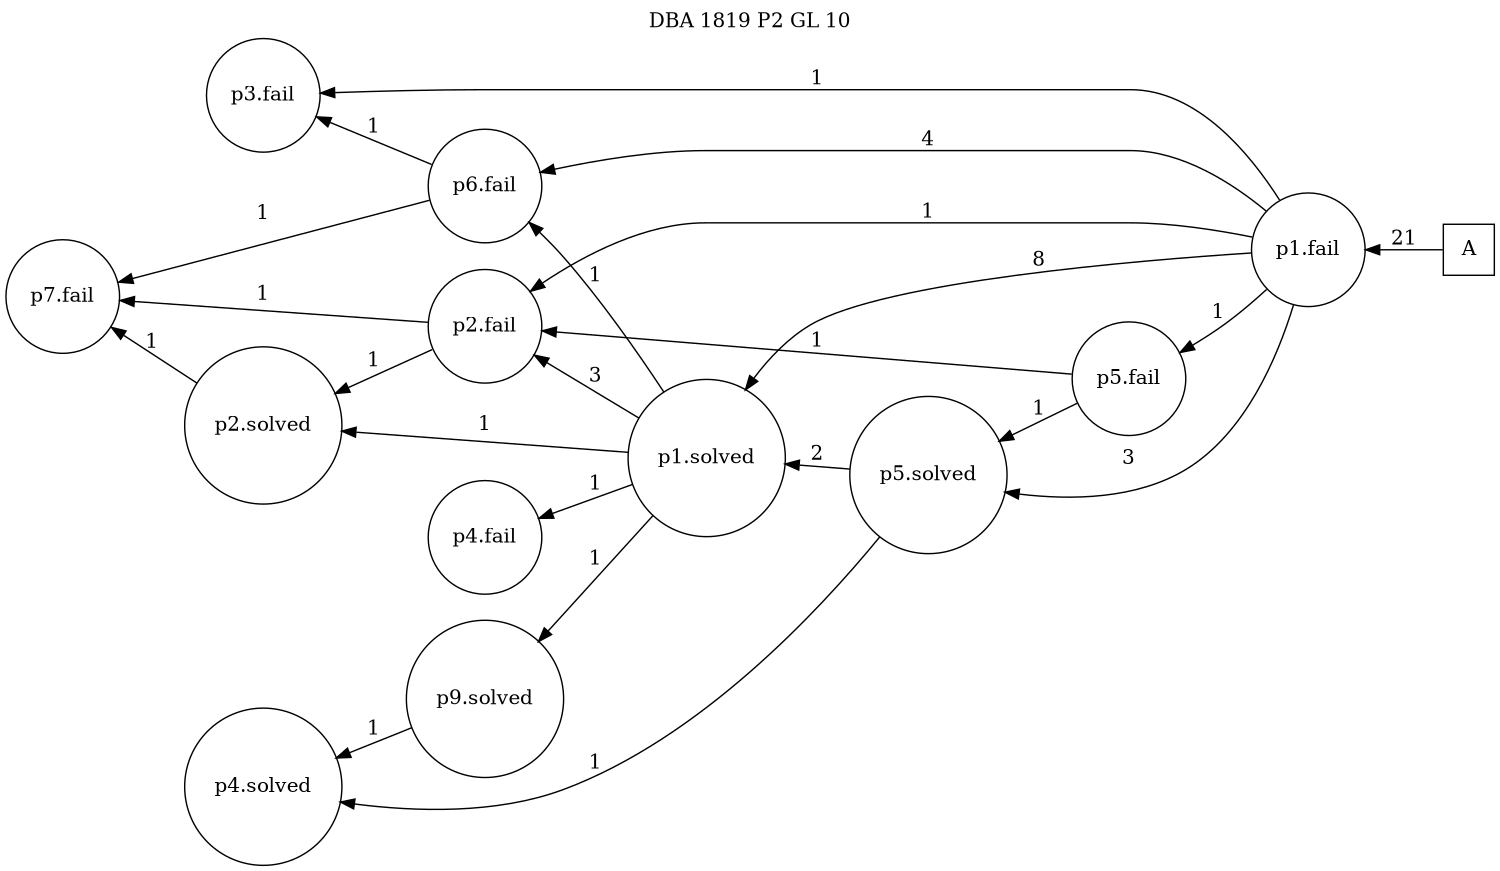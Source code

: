 digraph DBA_1819_P2_GL_10 {
labelloc="tl"
label= " DBA 1819 P2 GL 10 "
rankdir="RL";
graph [ size=" 10 , 10 !"]

"A" [shape="square" label="A"]
"p1.fail" [shape="circle" label="p1.fail"]
"p6.fail" [shape="circle" label="p6.fail"]
"p1.solved" [shape="circle" label="p1.solved"]
"p4.fail" [shape="circle" label="p4.fail"]
"p2.fail" [shape="circle" label="p2.fail"]
"p7.fail" [shape="circle" label="p7.fail"]
"p3.fail" [shape="circle" label="p3.fail"]
"p5.fail" [shape="circle" label="p5.fail"]
"p5.solved" [shape="circle" label="p5.solved"]
"p9.solved" [shape="circle" label="p9.solved"]
"p4.solved" [shape="circle" label="p4.solved"]
"p2.solved" [shape="circle" label="p2.solved"]
"A" -> "p1.fail" [ label=21]
"p1.fail" -> "p6.fail" [ label=4]
"p1.fail" -> "p1.solved" [ label=8]
"p1.fail" -> "p2.fail" [ label=1]
"p1.fail" -> "p3.fail" [ label=1]
"p1.fail" -> "p5.fail" [ label=1]
"p1.fail" -> "p5.solved" [ label=3]
"p6.fail" -> "p7.fail" [ label=1]
"p6.fail" -> "p3.fail" [ label=1]
"p1.solved" -> "p6.fail" [ label=1]
"p1.solved" -> "p4.fail" [ label=1]
"p1.solved" -> "p2.fail" [ label=3]
"p1.solved" -> "p9.solved" [ label=1]
"p1.solved" -> "p2.solved" [ label=1]
"p2.fail" -> "p7.fail" [ label=1]
"p2.fail" -> "p2.solved" [ label=1]
"p5.fail" -> "p2.fail" [ label=1]
"p5.fail" -> "p5.solved" [ label=1]
"p5.solved" -> "p1.solved" [ label=2]
"p5.solved" -> "p4.solved" [ label=1]
"p9.solved" -> "p4.solved" [ label=1]
"p2.solved" -> "p7.fail" [ label=1]
}
